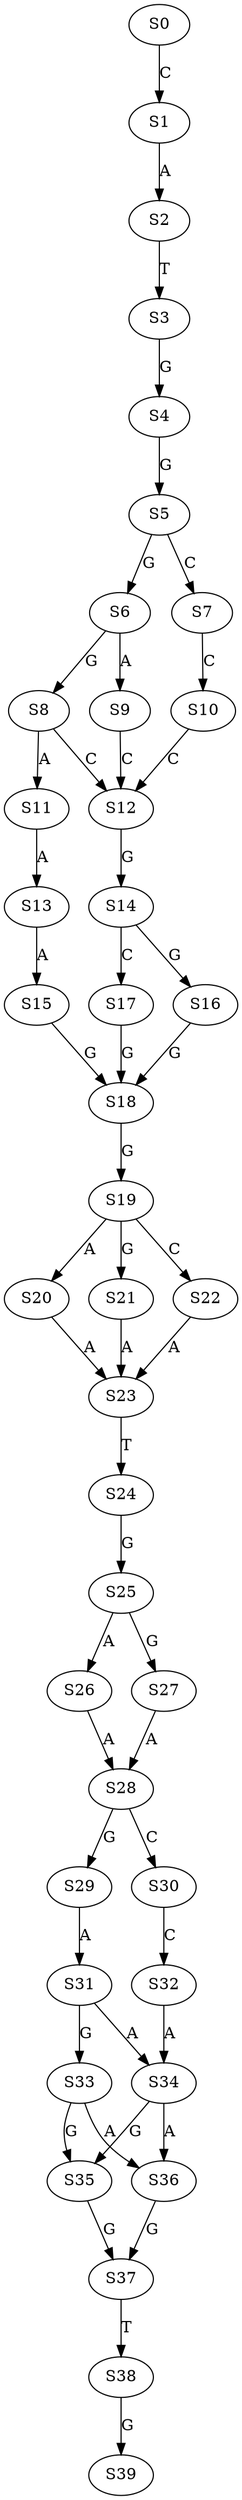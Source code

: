 strict digraph  {
	S0 -> S1 [ label = C ];
	S1 -> S2 [ label = A ];
	S2 -> S3 [ label = T ];
	S3 -> S4 [ label = G ];
	S4 -> S5 [ label = G ];
	S5 -> S6 [ label = G ];
	S5 -> S7 [ label = C ];
	S6 -> S8 [ label = G ];
	S6 -> S9 [ label = A ];
	S7 -> S10 [ label = C ];
	S8 -> S11 [ label = A ];
	S8 -> S12 [ label = C ];
	S9 -> S12 [ label = C ];
	S10 -> S12 [ label = C ];
	S11 -> S13 [ label = A ];
	S12 -> S14 [ label = G ];
	S13 -> S15 [ label = A ];
	S14 -> S16 [ label = G ];
	S14 -> S17 [ label = C ];
	S15 -> S18 [ label = G ];
	S16 -> S18 [ label = G ];
	S17 -> S18 [ label = G ];
	S18 -> S19 [ label = G ];
	S19 -> S20 [ label = A ];
	S19 -> S21 [ label = G ];
	S19 -> S22 [ label = C ];
	S20 -> S23 [ label = A ];
	S21 -> S23 [ label = A ];
	S22 -> S23 [ label = A ];
	S23 -> S24 [ label = T ];
	S24 -> S25 [ label = G ];
	S25 -> S26 [ label = A ];
	S25 -> S27 [ label = G ];
	S26 -> S28 [ label = A ];
	S27 -> S28 [ label = A ];
	S28 -> S29 [ label = G ];
	S28 -> S30 [ label = C ];
	S29 -> S31 [ label = A ];
	S30 -> S32 [ label = C ];
	S31 -> S33 [ label = G ];
	S31 -> S34 [ label = A ];
	S32 -> S34 [ label = A ];
	S33 -> S35 [ label = G ];
	S33 -> S36 [ label = A ];
	S34 -> S36 [ label = A ];
	S34 -> S35 [ label = G ];
	S35 -> S37 [ label = G ];
	S36 -> S37 [ label = G ];
	S37 -> S38 [ label = T ];
	S38 -> S39 [ label = G ];
}
